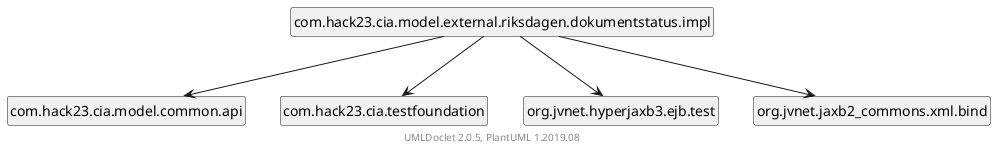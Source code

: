 @startuml
    set namespaceSeparator none
    hide circle
    hide empty fields
    hide empty methods

    com.hack23.cia.model.external.riksdagen.dokumentstatus.impl --> com.hack23.cia.model.common.api
    com.hack23.cia.model.external.riksdagen.dokumentstatus.impl --> com.hack23.cia.testfoundation
    com.hack23.cia.model.external.riksdagen.dokumentstatus.impl --> org.jvnet.hyperjaxb3.ejb.test
    com.hack23.cia.model.external.riksdagen.dokumentstatus.impl --> org.jvnet.jaxb2_commons.xml.bind

    ' Package links
    class "com.hack23.cia.model.external.riksdagen.dokumentstatus.impl" [[com/hack23/cia/model/external/riksdagen/dokumentstatus/impl/package-summary.html]] {
    }

    center footer UMLDoclet 2.0.5, PlantUML 1.2019.08
@enduml
